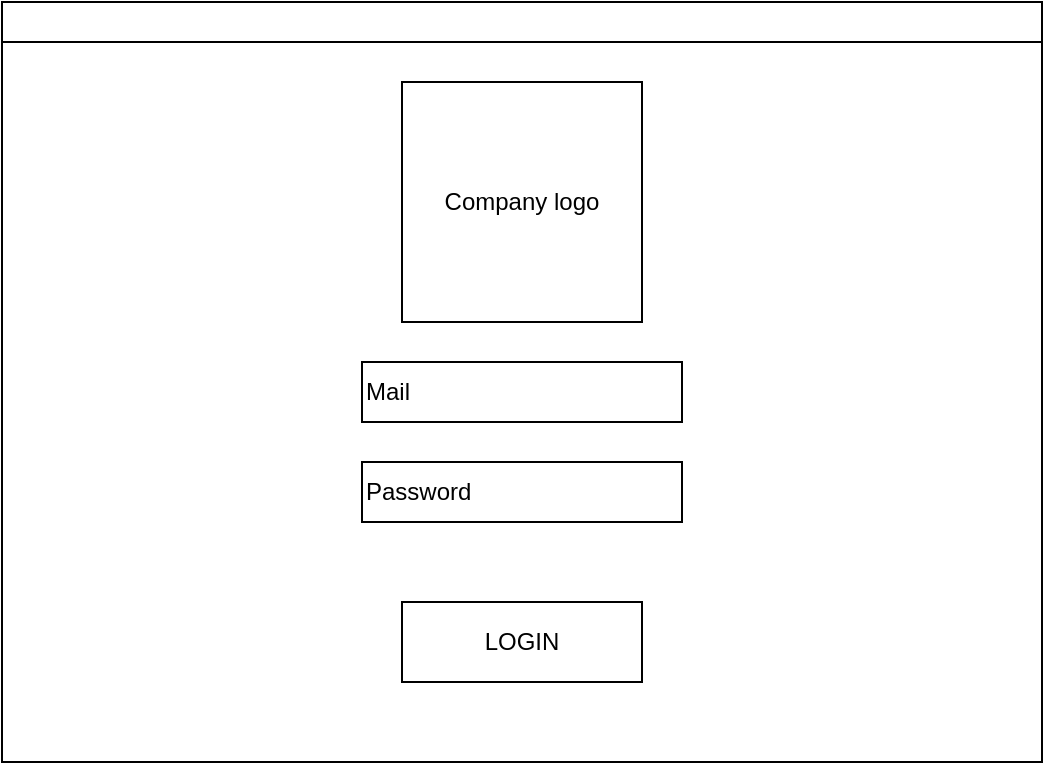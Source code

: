 <mxfile version="13.7.9" type="device"><diagram id="cQ2_TKaWbDrXQdUtSINh" name="Pagina-1"><mxGraphModel dx="1024" dy="592" grid="1" gridSize="10" guides="1" tooltips="1" connect="1" arrows="1" fold="1" page="1" pageScale="1" pageWidth="827" pageHeight="1169" math="0" shadow="0"><root><mxCell id="0"/><mxCell id="1" parent="0"/><mxCell id="E4FWovK80mtf_fzIC8Hx-1" value="" style="rounded=0;whiteSpace=wrap;html=1;fillColor=none;" parent="1" vertex="1"><mxGeometry x="160" y="80" width="520" height="360" as="geometry"/></mxCell><mxCell id="E4FWovK80mtf_fzIC8Hx-2" value="" style="rounded=0;whiteSpace=wrap;html=1;" parent="1" vertex="1"><mxGeometry x="160" y="60" width="520" height="20" as="geometry"/></mxCell><mxCell id="E4FWovK80mtf_fzIC8Hx-8" value="Mail" style="rounded=0;whiteSpace=wrap;html=1;fillColor=none;align=left;" parent="1" vertex="1"><mxGeometry x="340" y="240" width="160" height="30" as="geometry"/></mxCell><mxCell id="E4FWovK80mtf_fzIC8Hx-12" value="Company logo" style="rounded=0;whiteSpace=wrap;html=1;fillColor=none;" parent="1" vertex="1"><mxGeometry x="360" y="100" width="120" height="120" as="geometry"/></mxCell><mxCell id="E4FWovK80mtf_fzIC8Hx-13" value="LOGIN" style="rounded=0;whiteSpace=wrap;html=1;fillColor=none;" parent="1" vertex="1"><mxGeometry x="360" y="360" width="120" height="40" as="geometry"/></mxCell><mxCell id="_8711v3Gq6_1wubmQfeF-1" value="Password" style="rounded=0;whiteSpace=wrap;html=1;fillColor=none;align=left;" parent="1" vertex="1"><mxGeometry x="340" y="290" width="160" height="30" as="geometry"/></mxCell></root></mxGraphModel></diagram></mxfile>